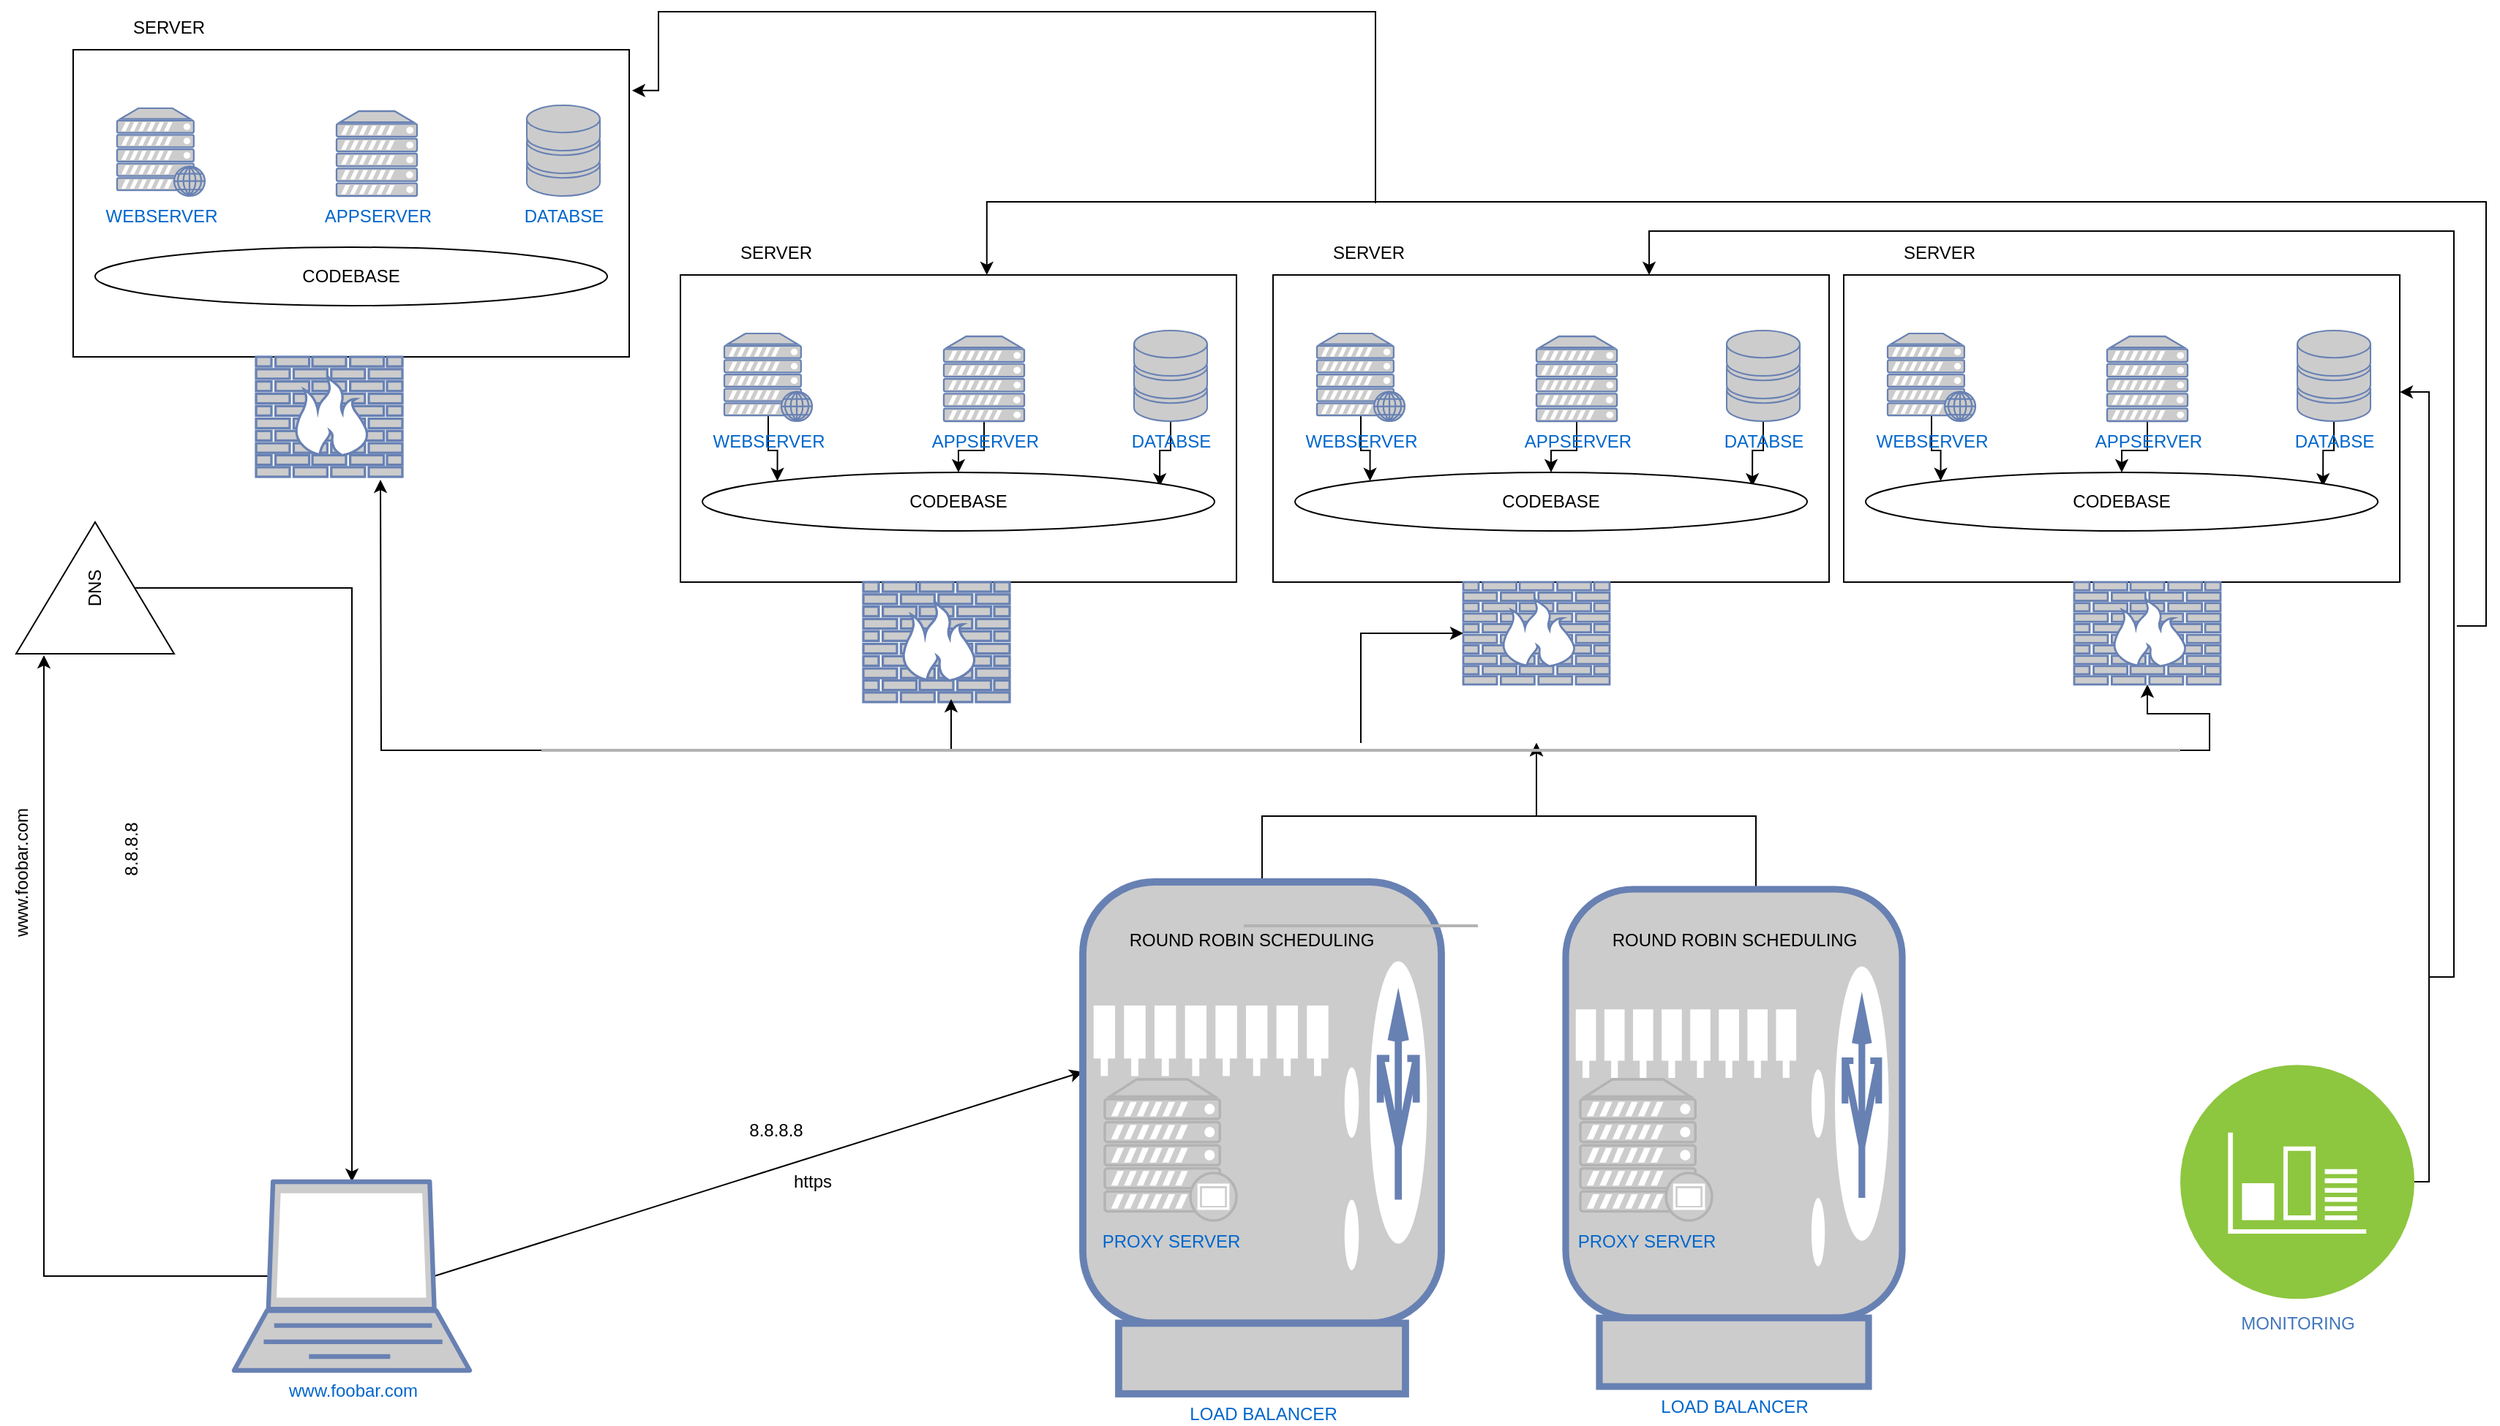 <mxfile version="20.3.3" type="device"><diagram id="7yPCG2zBf1KuxEUgKCkw" name="Page-1"><mxGraphModel dx="2926" dy="2156" grid="1" gridSize="10" guides="1" tooltips="1" connect="1" arrows="1" fold="1" page="1" pageScale="1" pageWidth="850" pageHeight="1100" math="0" shadow="0"><root><mxCell id="0"/><mxCell id="1" parent="0"/><mxCell id="N4zJOBxJWlDA8Fj4ZP5G-16" value="" style="rounded=0;whiteSpace=wrap;html=1;" parent="1" vertex="1"><mxGeometry x="235" width="380" height="210" as="geometry"/></mxCell><mxCell id="Z2T82XfL2yIiQy-06Ica-98" style="edgeStyle=orthogonalEdgeStyle;rounded=0;orthogonalLoop=1;jettySize=auto;html=1;" edge="1" parent="1" source="N4zJOBxJWlDA8Fj4ZP5G-1" target="N4zJOBxJWlDA8Fj4ZP5G-3"><mxGeometry relative="1" as="geometry"/></mxCell><mxCell id="N4zJOBxJWlDA8Fj4ZP5G-1" value="DNS" style="triangle;whiteSpace=wrap;html=1;rotation=-90;" parent="1" vertex="1"><mxGeometry x="-210" y="160" width="90" height="108" as="geometry"/></mxCell><mxCell id="Z2T82XfL2yIiQy-06Ica-21" style="edgeStyle=orthogonalEdgeStyle;rounded=0;orthogonalLoop=1;jettySize=auto;html=1;exitX=0.5;exitY=1;exitDx=0;exitDy=0;exitPerimeter=0;entryX=0.893;entryY=0.239;entryDx=0;entryDy=0;entryPerimeter=0;" edge="1" parent="1" source="N4zJOBxJWlDA8Fj4ZP5G-6" target="Z2T82XfL2yIiQy-06Ica-18"><mxGeometry relative="1" as="geometry"/></mxCell><mxCell id="N4zJOBxJWlDA8Fj4ZP5G-6" value="DATABSE" style="fontColor=#0066CC;verticalAlign=top;verticalLabelPosition=bottom;labelPosition=center;align=center;html=1;outlineConnect=0;fillColor=#CCCCCC;strokeColor=#6881B3;gradientColor=none;gradientDirection=north;strokeWidth=2;shape=mxgraph.networks.storage;" parent="1" vertex="1"><mxGeometry x="545" y="38" width="50" height="62" as="geometry"/></mxCell><mxCell id="Z2T82XfL2yIiQy-06Ica-20" style="edgeStyle=orthogonalEdgeStyle;rounded=0;orthogonalLoop=1;jettySize=auto;html=1;exitX=0.5;exitY=1;exitDx=0;exitDy=0;exitPerimeter=0;" edge="1" parent="1" source="N4zJOBxJWlDA8Fj4ZP5G-8" target="Z2T82XfL2yIiQy-06Ica-18"><mxGeometry relative="1" as="geometry"/></mxCell><mxCell id="N4zJOBxJWlDA8Fj4ZP5G-8" value="APPSERVER" style="fontColor=#0066CC;verticalAlign=top;verticalLabelPosition=bottom;labelPosition=center;align=center;html=1;outlineConnect=0;fillColor=#CCCCCC;strokeColor=#6881B3;gradientColor=none;gradientDirection=north;strokeWidth=2;shape=mxgraph.networks.server;" parent="1" vertex="1"><mxGeometry x="415" y="42" width="55" height="58" as="geometry"/></mxCell><mxCell id="N4zJOBxJWlDA8Fj4ZP5G-10" value="www.foobar.com" style="text;html=1;align=center;verticalAlign=middle;resizable=0;points=[];autosize=1;strokeColor=none;fillColor=none;rotation=-90;" parent="1" vertex="1"><mxGeometry x="-270" y="394" width="110" height="30" as="geometry"/></mxCell><mxCell id="N4zJOBxJWlDA8Fj4ZP5G-13" value="8.8.8.8" style="text;html=1;align=center;verticalAlign=middle;resizable=0;points=[];autosize=1;strokeColor=none;fillColor=none;rotation=-90;" parent="1" vertex="1"><mxGeometry x="-170" y="378" width="60" height="30" as="geometry"/></mxCell><mxCell id="N4zJOBxJWlDA8Fj4ZP5G-14" value="" style="endArrow=classic;html=1;rounded=0;exitX=0.85;exitY=0.5;exitDx=0;exitDy=0;exitPerimeter=0;entryX=0;entryY=0.371;entryDx=0;entryDy=0;entryPerimeter=0;" parent="1" source="N4zJOBxJWlDA8Fj4ZP5G-3" edge="1" target="Z2T82XfL2yIiQy-06Ica-48"><mxGeometry width="50" height="50" relative="1" as="geometry"><mxPoint x="190" y="230" as="sourcePoint"/><mxPoint x="280" y="570" as="targetPoint"/></mxGeometry></mxCell><mxCell id="Z2T82XfL2yIiQy-06Ica-19" style="edgeStyle=orthogonalEdgeStyle;rounded=0;orthogonalLoop=1;jettySize=auto;html=1;exitX=0.5;exitY=0.94;exitDx=0;exitDy=0;exitPerimeter=0;entryX=0;entryY=0;entryDx=0;entryDy=0;" edge="1" parent="1" source="N4zJOBxJWlDA8Fj4ZP5G-19" target="Z2T82XfL2yIiQy-06Ica-18"><mxGeometry relative="1" as="geometry"/></mxCell><mxCell id="N4zJOBxJWlDA8Fj4ZP5G-19" value="WEBSERVER" style="fontColor=#0066CC;verticalAlign=top;verticalLabelPosition=bottom;labelPosition=center;align=center;html=1;outlineConnect=0;fillColor=#CCCCCC;strokeColor=#6881B3;gradientColor=none;gradientDirection=north;strokeWidth=2;shape=mxgraph.networks.web_server;" parent="1" vertex="1"><mxGeometry x="265" y="40" width="60" height="60" as="geometry"/></mxCell><mxCell id="N4zJOBxJWlDA8Fj4ZP5G-24" value="SERVER" style="text;html=1;align=center;verticalAlign=middle;resizable=0;points=[];autosize=1;strokeColor=none;fillColor=none;" parent="1" vertex="1"><mxGeometry x="265" y="-30" width="70" height="30" as="geometry"/></mxCell><mxCell id="N4zJOBxJWlDA8Fj4ZP5G-25" value="8.8.8.8" style="text;html=1;align=center;verticalAlign=middle;resizable=0;points=[];autosize=1;strokeColor=none;fillColor=none;rotation=0;" parent="1" vertex="1"><mxGeometry x="270" y="570" width="60" height="30" as="geometry"/></mxCell><mxCell id="N4zJOBxJWlDA8Fj4ZP5G-26" value="https" style="text;html=1;align=center;verticalAlign=middle;resizable=0;points=[];autosize=1;strokeColor=none;fillColor=none;rotation=0;" parent="1" vertex="1"><mxGeometry x="300" y="605" width="50" height="30" as="geometry"/></mxCell><mxCell id="Z2T82XfL2yIiQy-06Ica-18" value="CODEBASE" style="ellipse;whiteSpace=wrap;html=1;" vertex="1" parent="1"><mxGeometry x="250" y="135" width="350" height="40" as="geometry"/></mxCell><mxCell id="Z2T82XfL2yIiQy-06Ica-22" style="edgeStyle=orthogonalEdgeStyle;rounded=0;orthogonalLoop=1;jettySize=auto;html=1;exitX=0.5;exitY=1;exitDx=0;exitDy=0;" edge="1" parent="1" source="N4zJOBxJWlDA8Fj4ZP5G-16" target="N4zJOBxJWlDA8Fj4ZP5G-16"><mxGeometry relative="1" as="geometry"/></mxCell><mxCell id="Z2T82XfL2yIiQy-06Ica-28" value="" style="rounded=0;whiteSpace=wrap;html=1;" vertex="1" parent="1"><mxGeometry x="640" width="380" height="210" as="geometry"/></mxCell><mxCell id="Z2T82XfL2yIiQy-06Ica-29" style="edgeStyle=orthogonalEdgeStyle;rounded=0;orthogonalLoop=1;jettySize=auto;html=1;exitX=0.5;exitY=1;exitDx=0;exitDy=0;exitPerimeter=0;entryX=0.893;entryY=0.239;entryDx=0;entryDy=0;entryPerimeter=0;" edge="1" parent="1" source="Z2T82XfL2yIiQy-06Ica-30" target="Z2T82XfL2yIiQy-06Ica-36"><mxGeometry relative="1" as="geometry"/></mxCell><mxCell id="Z2T82XfL2yIiQy-06Ica-30" value="DATABSE" style="fontColor=#0066CC;verticalAlign=top;verticalLabelPosition=bottom;labelPosition=center;align=center;html=1;outlineConnect=0;fillColor=#CCCCCC;strokeColor=#6881B3;gradientColor=none;gradientDirection=north;strokeWidth=2;shape=mxgraph.networks.storage;" vertex="1" parent="1"><mxGeometry x="950" y="38" width="50" height="62" as="geometry"/></mxCell><mxCell id="Z2T82XfL2yIiQy-06Ica-31" style="edgeStyle=orthogonalEdgeStyle;rounded=0;orthogonalLoop=1;jettySize=auto;html=1;exitX=0.5;exitY=1;exitDx=0;exitDy=0;exitPerimeter=0;" edge="1" parent="1" source="Z2T82XfL2yIiQy-06Ica-32" target="Z2T82XfL2yIiQy-06Ica-36"><mxGeometry relative="1" as="geometry"/></mxCell><mxCell id="Z2T82XfL2yIiQy-06Ica-32" value="APPSERVER" style="fontColor=#0066CC;verticalAlign=top;verticalLabelPosition=bottom;labelPosition=center;align=center;html=1;outlineConnect=0;fillColor=#CCCCCC;strokeColor=#6881B3;gradientColor=none;gradientDirection=north;strokeWidth=2;shape=mxgraph.networks.server;" vertex="1" parent="1"><mxGeometry x="820" y="42" width="55" height="58" as="geometry"/></mxCell><mxCell id="Z2T82XfL2yIiQy-06Ica-33" style="edgeStyle=orthogonalEdgeStyle;rounded=0;orthogonalLoop=1;jettySize=auto;html=1;exitX=0.5;exitY=0.94;exitDx=0;exitDy=0;exitPerimeter=0;entryX=0;entryY=0;entryDx=0;entryDy=0;" edge="1" parent="1" source="Z2T82XfL2yIiQy-06Ica-34" target="Z2T82XfL2yIiQy-06Ica-36"><mxGeometry relative="1" as="geometry"/></mxCell><mxCell id="Z2T82XfL2yIiQy-06Ica-34" value="WEBSERVER" style="fontColor=#0066CC;verticalAlign=top;verticalLabelPosition=bottom;labelPosition=center;align=center;html=1;outlineConnect=0;fillColor=#CCCCCC;strokeColor=#6881B3;gradientColor=none;gradientDirection=north;strokeWidth=2;shape=mxgraph.networks.web_server;" vertex="1" parent="1"><mxGeometry x="670" y="40" width="60" height="60" as="geometry"/></mxCell><mxCell id="Z2T82XfL2yIiQy-06Ica-131" style="edgeStyle=orthogonalEdgeStyle;rounded=0;orthogonalLoop=1;jettySize=auto;html=1;entryX=1.005;entryY=0.133;entryDx=0;entryDy=0;entryPerimeter=0;" edge="1" parent="1" target="Z2T82XfL2yIiQy-06Ica-115"><mxGeometry relative="1" as="geometry"><mxPoint x="710" y="-49" as="sourcePoint"/><Array as="points"><mxPoint x="710" y="-180"/><mxPoint x="220" y="-180"/><mxPoint x="220" y="-126"/></Array></mxGeometry></mxCell><mxCell id="Z2T82XfL2yIiQy-06Ica-35" value="SERVER" style="text;html=1;align=center;verticalAlign=middle;resizable=0;points=[];autosize=1;strokeColor=none;fillColor=none;" vertex="1" parent="1"><mxGeometry x="670" y="-30" width="70" height="30" as="geometry"/></mxCell><mxCell id="Z2T82XfL2yIiQy-06Ica-36" value="CODEBASE" style="ellipse;whiteSpace=wrap;html=1;" vertex="1" parent="1"><mxGeometry x="655" y="135" width="350" height="40" as="geometry"/></mxCell><mxCell id="Z2T82XfL2yIiQy-06Ica-37" style="edgeStyle=orthogonalEdgeStyle;rounded=0;orthogonalLoop=1;jettySize=auto;html=1;exitX=0.5;exitY=1;exitDx=0;exitDy=0;" edge="1" parent="1" source="Z2T82XfL2yIiQy-06Ica-28" target="Z2T82XfL2yIiQy-06Ica-28"><mxGeometry relative="1" as="geometry"/></mxCell><mxCell id="Z2T82XfL2yIiQy-06Ica-38" value="" style="rounded=0;whiteSpace=wrap;html=1;" vertex="1" parent="1"><mxGeometry x="1030" width="380" height="210" as="geometry"/></mxCell><mxCell id="Z2T82XfL2yIiQy-06Ica-39" style="edgeStyle=orthogonalEdgeStyle;rounded=0;orthogonalLoop=1;jettySize=auto;html=1;exitX=0.5;exitY=1;exitDx=0;exitDy=0;exitPerimeter=0;entryX=0.893;entryY=0.239;entryDx=0;entryDy=0;entryPerimeter=0;" edge="1" parent="1" source="Z2T82XfL2yIiQy-06Ica-40" target="Z2T82XfL2yIiQy-06Ica-46"><mxGeometry relative="1" as="geometry"/></mxCell><mxCell id="Z2T82XfL2yIiQy-06Ica-40" value="DATABSE" style="fontColor=#0066CC;verticalAlign=top;verticalLabelPosition=bottom;labelPosition=center;align=center;html=1;outlineConnect=0;fillColor=#CCCCCC;strokeColor=#6881B3;gradientColor=none;gradientDirection=north;strokeWidth=2;shape=mxgraph.networks.storage;" vertex="1" parent="1"><mxGeometry x="1340" y="38" width="50" height="62" as="geometry"/></mxCell><mxCell id="Z2T82XfL2yIiQy-06Ica-41" style="edgeStyle=orthogonalEdgeStyle;rounded=0;orthogonalLoop=1;jettySize=auto;html=1;exitX=0.5;exitY=1;exitDx=0;exitDy=0;exitPerimeter=0;" edge="1" parent="1" source="Z2T82XfL2yIiQy-06Ica-42" target="Z2T82XfL2yIiQy-06Ica-46"><mxGeometry relative="1" as="geometry"/></mxCell><mxCell id="Z2T82XfL2yIiQy-06Ica-42" value="APPSERVER" style="fontColor=#0066CC;verticalAlign=top;verticalLabelPosition=bottom;labelPosition=center;align=center;html=1;outlineConnect=0;fillColor=#CCCCCC;strokeColor=#6881B3;gradientColor=none;gradientDirection=north;strokeWidth=2;shape=mxgraph.networks.server;" vertex="1" parent="1"><mxGeometry x="1210" y="42" width="55" height="58" as="geometry"/></mxCell><mxCell id="Z2T82XfL2yIiQy-06Ica-43" style="edgeStyle=orthogonalEdgeStyle;rounded=0;orthogonalLoop=1;jettySize=auto;html=1;exitX=0.5;exitY=0.94;exitDx=0;exitDy=0;exitPerimeter=0;entryX=0;entryY=0;entryDx=0;entryDy=0;" edge="1" parent="1" source="Z2T82XfL2yIiQy-06Ica-44" target="Z2T82XfL2yIiQy-06Ica-46"><mxGeometry relative="1" as="geometry"/></mxCell><mxCell id="Z2T82XfL2yIiQy-06Ica-44" value="WEBSERVER" style="fontColor=#0066CC;verticalAlign=top;verticalLabelPosition=bottom;labelPosition=center;align=center;html=1;outlineConnect=0;fillColor=#CCCCCC;strokeColor=#6881B3;gradientColor=none;gradientDirection=north;strokeWidth=2;shape=mxgraph.networks.web_server;" vertex="1" parent="1"><mxGeometry x="1060" y="40" width="60" height="60" as="geometry"/></mxCell><mxCell id="Z2T82XfL2yIiQy-06Ica-45" value="SERVER" style="text;html=1;align=center;verticalAlign=middle;resizable=0;points=[];autosize=1;strokeColor=none;fillColor=none;" vertex="1" parent="1"><mxGeometry x="1060" y="-30" width="70" height="30" as="geometry"/></mxCell><mxCell id="Z2T82XfL2yIiQy-06Ica-46" value="CODEBASE" style="ellipse;whiteSpace=wrap;html=1;" vertex="1" parent="1"><mxGeometry x="1045" y="135" width="350" height="40" as="geometry"/></mxCell><mxCell id="Z2T82XfL2yIiQy-06Ica-47" style="edgeStyle=orthogonalEdgeStyle;rounded=0;orthogonalLoop=1;jettySize=auto;html=1;exitX=0.5;exitY=1;exitDx=0;exitDy=0;" edge="1" parent="1" source="Z2T82XfL2yIiQy-06Ica-38" target="Z2T82XfL2yIiQy-06Ica-38"><mxGeometry relative="1" as="geometry"/></mxCell><mxCell id="Z2T82XfL2yIiQy-06Ica-80" style="edgeStyle=orthogonalEdgeStyle;rounded=0;orthogonalLoop=1;jettySize=auto;html=1;exitX=0.5;exitY=0;exitDx=0;exitDy=0;exitPerimeter=0;" edge="1" parent="1" source="Z2T82XfL2yIiQy-06Ica-48"><mxGeometry relative="1" as="geometry"><mxPoint x="820" y="320" as="targetPoint"/><Array as="points"><mxPoint x="633" y="370"/><mxPoint x="820" y="370"/></Array></mxGeometry></mxCell><mxCell id="Z2T82XfL2yIiQy-06Ica-48" value="LOAD BALANCER" style="fontColor=#0066CC;verticalAlign=top;verticalLabelPosition=bottom;labelPosition=center;align=center;html=1;outlineConnect=0;fillColor=#CCCCCC;strokeColor=#6881B3;gradientColor=none;gradientDirection=north;strokeWidth=2;shape=mxgraph.networks.load_balancer;" vertex="1" parent="1"><mxGeometry x="510" y="415" width="245" height="350" as="geometry"/></mxCell><mxCell id="Z2T82XfL2yIiQy-06Ica-59" value="PROXY SERVER" style="fontColor=#0066CC;verticalAlign=top;verticalLabelPosition=bottom;labelPosition=center;align=center;html=1;outlineConnect=0;fillColor=#CCCCCC;strokeColor=#B3B3B3;gradientColor=none;gradientDirection=north;strokeWidth=2;shape=mxgraph.networks.proxy_server;" vertex="1" parent="1"><mxGeometry x="525" y="550" width="90" height="96.5" as="geometry"/></mxCell><mxCell id="Z2T82XfL2yIiQy-06Ica-60" value="ROUND ROBIN SCHEDULING" style="text;html=1;align=center;verticalAlign=middle;resizable=0;points=[];autosize=1;strokeColor=none;fillColor=none;" vertex="1" parent="1"><mxGeometry x="530" y="440" width="190" height="30" as="geometry"/></mxCell><mxCell id="Z2T82XfL2yIiQy-06Ica-61" value="" style="fontColor=#0066CC;verticalAlign=top;verticalLabelPosition=bottom;labelPosition=center;align=center;html=1;outlineConnect=0;fillColor=#CCCCCC;strokeColor=#6881B3;gradientColor=none;gradientDirection=north;strokeWidth=2;shape=mxgraph.networks.firewall;" vertex="1" parent="1"><mxGeometry x="360" y="210" width="100" height="82" as="geometry"/></mxCell><mxCell id="Z2T82XfL2yIiQy-06Ica-65" value="" style="fontColor=#0066CC;verticalAlign=top;verticalLabelPosition=bottom;labelPosition=center;align=center;html=1;outlineConnect=0;fillColor=#CCCCCC;strokeColor=#6881B3;gradientColor=none;gradientDirection=north;strokeWidth=2;shape=mxgraph.networks.firewall;" vertex="1" parent="1"><mxGeometry x="770" y="210" width="100" height="70" as="geometry"/></mxCell><mxCell id="Z2T82XfL2yIiQy-06Ica-68" value="" style="fontColor=#0066CC;verticalAlign=top;verticalLabelPosition=bottom;labelPosition=center;align=center;html=1;outlineConnect=0;fillColor=#CCCCCC;strokeColor=#6881B3;gradientColor=none;gradientDirection=north;strokeWidth=2;shape=mxgraph.networks.firewall;" vertex="1" parent="1"><mxGeometry x="1187.5" y="210" width="100" height="70" as="geometry"/></mxCell><mxCell id="Z2T82XfL2yIiQy-06Ica-72" style="edgeStyle=orthogonalEdgeStyle;rounded=0;orthogonalLoop=1;jettySize=auto;html=1;entryX=1;entryY=0.381;entryDx=0;entryDy=0;entryPerimeter=0;" edge="1" parent="1" source="Z2T82XfL2yIiQy-06Ica-71" target="Z2T82XfL2yIiQy-06Ica-38"><mxGeometry relative="1" as="geometry"><Array as="points"><mxPoint x="1430" y="620"/><mxPoint x="1430" y="80"/></Array></mxGeometry></mxCell><mxCell id="Z2T82XfL2yIiQy-06Ica-73" style="edgeStyle=orthogonalEdgeStyle;rounded=0;orthogonalLoop=1;jettySize=auto;html=1;entryX=0.658;entryY=0;entryDx=0;entryDy=0;entryPerimeter=0;" edge="1" parent="1"><mxGeometry relative="1" as="geometry"><mxPoint x="1430" y="480" as="sourcePoint"/><mxPoint x="897.04" as="targetPoint"/><Array as="points"><mxPoint x="1447" y="480"/><mxPoint x="1447" y="-30"/><mxPoint x="897" y="-30"/></Array></mxGeometry></mxCell><mxCell id="Z2T82XfL2yIiQy-06Ica-74" style="edgeStyle=orthogonalEdgeStyle;rounded=0;orthogonalLoop=1;jettySize=auto;html=1;entryX=0.551;entryY=0;entryDx=0;entryDy=0;entryPerimeter=0;" edge="1" parent="1" target="N4zJOBxJWlDA8Fj4ZP5G-16"><mxGeometry relative="1" as="geometry"><mxPoint x="444.4" y="-12.52" as="targetPoint"/><mxPoint x="1449" y="240" as="sourcePoint"/><Array as="points"><mxPoint x="1469" y="240"/><mxPoint x="1469" y="-50"/><mxPoint x="444" y="-50"/></Array></mxGeometry></mxCell><mxCell id="Z2T82XfL2yIiQy-06Ica-71" value="MONITORING" style="aspect=fixed;perimeter=ellipsePerimeter;html=1;align=center;shadow=0;dashed=0;fontColor=#4277BB;labelBackgroundColor=#ffffff;fontSize=12;spacingTop=3;image;image=img/lib/ibm/infrastructure/monitoring_logging.svg;strokeColor=#B3B3B3;" vertex="1" parent="1"><mxGeometry x="1260" y="540" width="160" height="160" as="geometry"/></mxCell><mxCell id="Z2T82XfL2yIiQy-06Ica-88" style="edgeStyle=orthogonalEdgeStyle;rounded=0;orthogonalLoop=1;jettySize=auto;html=1;exitX=0.15;exitY=0.5;exitDx=0;exitDy=0;exitPerimeter=0;" edge="1" parent="1" source="N4zJOBxJWlDA8Fj4ZP5G-3"><mxGeometry relative="1" as="geometry"><mxPoint x="-200" y="260" as="targetPoint"/><Array as="points"><mxPoint x="-200" y="685"/></Array></mxGeometry></mxCell><mxCell id="N4zJOBxJWlDA8Fj4ZP5G-3" value="www.foobar.com" style="fontColor=#0066CC;verticalAlign=top;verticalLabelPosition=bottom;labelPosition=center;align=center;html=1;outlineConnect=0;fillColor=#CCCCCC;strokeColor=#6881B3;gradientColor=none;gradientDirection=north;strokeWidth=2;shape=mxgraph.networks.laptop;" parent="1" vertex="1"><mxGeometry x="-70" y="620" width="161" height="129" as="geometry"/></mxCell><mxCell id="Z2T82XfL2yIiQy-06Ica-84" style="edgeStyle=orthogonalEdgeStyle;rounded=0;orthogonalLoop=1;jettySize=auto;html=1;" edge="1" parent="1" source="Z2T82XfL2yIiQy-06Ica-76"><mxGeometry relative="1" as="geometry"><mxPoint x="820" y="320" as="targetPoint"/><Array as="points"><mxPoint x="970" y="370"/><mxPoint x="820" y="370"/></Array></mxGeometry></mxCell><mxCell id="Z2T82XfL2yIiQy-06Ica-76" value="LOAD BALANCER" style="fontColor=#0066CC;verticalAlign=top;verticalLabelPosition=bottom;labelPosition=center;align=center;html=1;outlineConnect=0;fillColor=#CCCCCC;strokeColor=#6881B3;gradientColor=none;gradientDirection=north;strokeWidth=2;shape=mxgraph.networks.load_balancer;" vertex="1" parent="1"><mxGeometry x="840" y="420" width="230" height="340" as="geometry"/></mxCell><mxCell id="Z2T82XfL2yIiQy-06Ica-77" value="PROXY SERVER" style="fontColor=#0066CC;verticalAlign=top;verticalLabelPosition=bottom;labelPosition=center;align=center;html=1;outlineConnect=0;fillColor=#CCCCCC;strokeColor=#B3B3B3;gradientColor=none;gradientDirection=north;strokeWidth=2;shape=mxgraph.networks.proxy_server;" vertex="1" parent="1"><mxGeometry x="850" y="550" width="90" height="96.5" as="geometry"/></mxCell><mxCell id="Z2T82XfL2yIiQy-06Ica-78" value="ROUND ROBIN SCHEDULING" style="text;html=1;align=center;verticalAlign=middle;resizable=0;points=[];autosize=1;strokeColor=none;fillColor=none;" vertex="1" parent="1"><mxGeometry x="860" y="440" width="190" height="30" as="geometry"/></mxCell><mxCell id="Z2T82XfL2yIiQy-06Ica-86" value="" style="line;strokeWidth=2;html=1;strokeColor=#B3B3B3;" vertex="1" parent="1"><mxGeometry x="620" y="440" width="160" height="10" as="geometry"/></mxCell><mxCell id="Z2T82XfL2yIiQy-06Ica-115" value="" style="rounded=0;whiteSpace=wrap;html=1;" vertex="1" parent="1"><mxGeometry x="-180" y="-154" width="380" height="210" as="geometry"/></mxCell><mxCell id="Z2T82XfL2yIiQy-06Ica-116" value="DATABSE" style="fontColor=#0066CC;verticalAlign=top;verticalLabelPosition=bottom;labelPosition=center;align=center;html=1;outlineConnect=0;fillColor=#CCCCCC;strokeColor=#6881B3;gradientColor=none;gradientDirection=north;strokeWidth=2;shape=mxgraph.networks.storage;" vertex="1" parent="1"><mxGeometry x="130" y="-116" width="50" height="62" as="geometry"/></mxCell><mxCell id="Z2T82XfL2yIiQy-06Ica-117" value="APPSERVER" style="fontColor=#0066CC;verticalAlign=top;verticalLabelPosition=bottom;labelPosition=center;align=center;html=1;outlineConnect=0;fillColor=#CCCCCC;strokeColor=#6881B3;gradientColor=none;gradientDirection=north;strokeWidth=2;shape=mxgraph.networks.server;" vertex="1" parent="1"><mxGeometry y="-112" width="55" height="58" as="geometry"/></mxCell><mxCell id="Z2T82XfL2yIiQy-06Ica-118" value="WEBSERVER" style="fontColor=#0066CC;verticalAlign=top;verticalLabelPosition=bottom;labelPosition=center;align=center;html=1;outlineConnect=0;fillColor=#CCCCCC;strokeColor=#6881B3;gradientColor=none;gradientDirection=north;strokeWidth=2;shape=mxgraph.networks.web_server;" vertex="1" parent="1"><mxGeometry x="-150" y="-114" width="60" height="60" as="geometry"/></mxCell><mxCell id="Z2T82XfL2yIiQy-06Ica-119" value="SERVER" style="text;html=1;align=center;verticalAlign=middle;resizable=0;points=[];autosize=1;strokeColor=none;fillColor=none;" vertex="1" parent="1"><mxGeometry x="-150" y="-184" width="70" height="30" as="geometry"/></mxCell><mxCell id="Z2T82XfL2yIiQy-06Ica-120" value="CODEBASE" style="ellipse;whiteSpace=wrap;html=1;" vertex="1" parent="1"><mxGeometry x="-165" y="-19" width="350" height="40" as="geometry"/></mxCell><mxCell id="Z2T82XfL2yIiQy-06Ica-121" value="" style="fontColor=#0066CC;verticalAlign=top;verticalLabelPosition=bottom;labelPosition=center;align=center;html=1;outlineConnect=0;fillColor=#CCCCCC;strokeColor=#6881B3;gradientColor=none;gradientDirection=north;strokeWidth=2;shape=mxgraph.networks.firewall;" vertex="1" parent="1"><mxGeometry x="-55" y="56" width="100" height="82" as="geometry"/></mxCell><mxCell id="Z2T82XfL2yIiQy-06Ica-123" style="edgeStyle=orthogonalEdgeStyle;rounded=0;orthogonalLoop=1;jettySize=auto;html=1;" edge="1" parent="1" source="Z2T82XfL2yIiQy-06Ica-122"><mxGeometry relative="1" as="geometry"><mxPoint x="30" y="140" as="targetPoint"/></mxGeometry></mxCell><mxCell id="Z2T82XfL2yIiQy-06Ica-124" style="edgeStyle=orthogonalEdgeStyle;rounded=0;orthogonalLoop=1;jettySize=auto;html=1;exitX=0.25;exitY=0.5;exitDx=0;exitDy=0;exitPerimeter=0;" edge="1" parent="1" source="Z2T82XfL2yIiQy-06Ica-122"><mxGeometry relative="1" as="geometry"><mxPoint x="420" y="290" as="targetPoint"/></mxGeometry></mxCell><mxCell id="Z2T82XfL2yIiQy-06Ica-125" style="edgeStyle=orthogonalEdgeStyle;rounded=0;orthogonalLoop=1;jettySize=auto;html=1;entryX=0;entryY=0.5;entryDx=0;entryDy=0;entryPerimeter=0;" edge="1" parent="1" source="Z2T82XfL2yIiQy-06Ica-122" target="Z2T82XfL2yIiQy-06Ica-65"><mxGeometry relative="1" as="geometry"/></mxCell><mxCell id="Z2T82XfL2yIiQy-06Ica-130" style="edgeStyle=orthogonalEdgeStyle;rounded=0;orthogonalLoop=1;jettySize=auto;html=1;exitX=1;exitY=0.5;exitDx=0;exitDy=0;exitPerimeter=0;" edge="1" parent="1" source="Z2T82XfL2yIiQy-06Ica-122" target="Z2T82XfL2yIiQy-06Ica-68"><mxGeometry relative="1" as="geometry"/></mxCell><mxCell id="Z2T82XfL2yIiQy-06Ica-122" value="" style="line;strokeWidth=2;html=1;strokeColor=#B3B3B3;" vertex="1" parent="1"><mxGeometry x="140" y="320" width="1120" height="10" as="geometry"/></mxCell></root></mxGraphModel></diagram></mxfile>